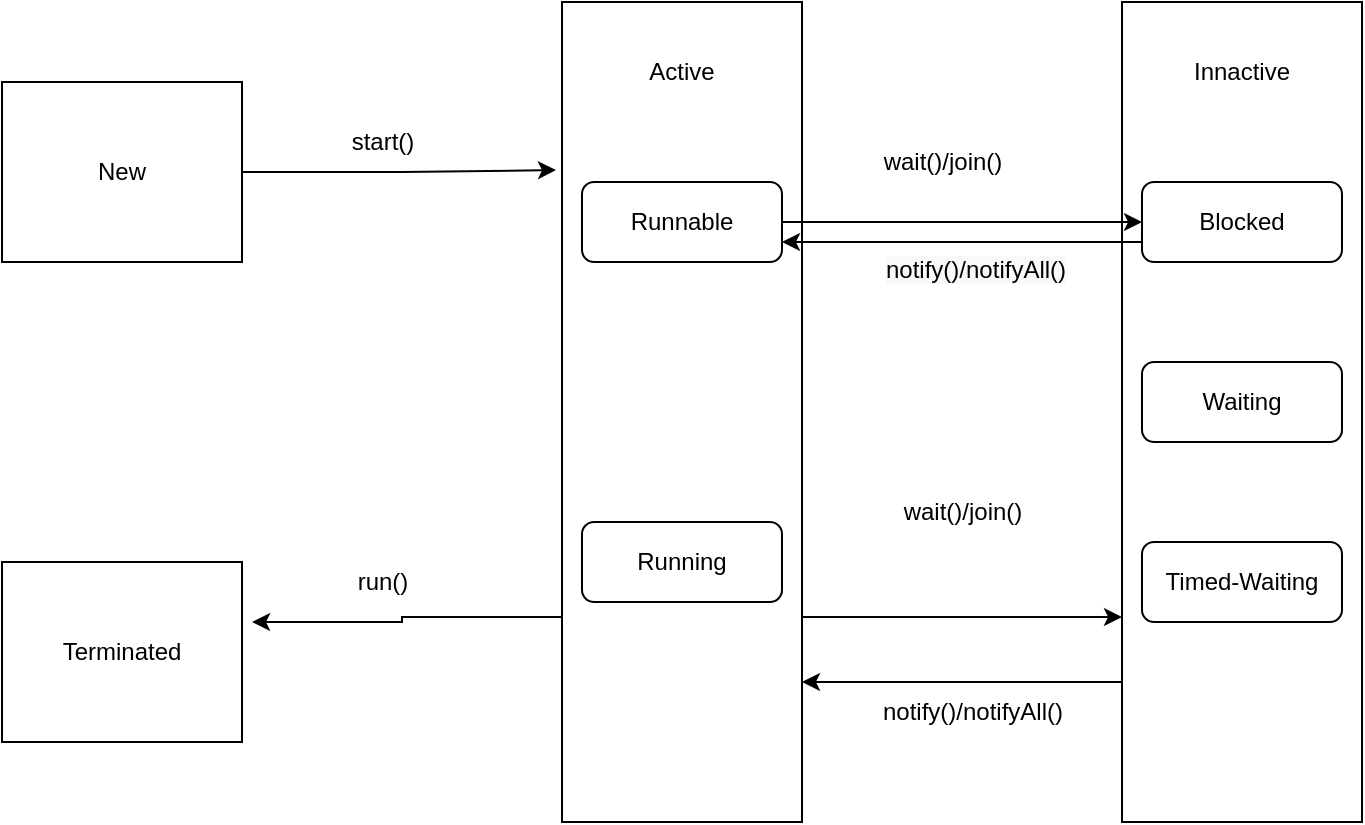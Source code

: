 <mxfile version="20.5.1" type="device"><diagram id="ESc2fJaSnlmpgZI7jeuZ" name="Page-1"><mxGraphModel dx="1422" dy="754" grid="1" gridSize="10" guides="1" tooltips="1" connect="1" arrows="1" fold="1" page="1" pageScale="1" pageWidth="850" pageHeight="1100" math="0" shadow="0"><root><mxCell id="0"/><mxCell id="1" parent="0"/><mxCell id="QgqRWEy1YKEpCqtR71xN-19" style="edgeStyle=orthogonalEdgeStyle;rounded=0;orthogonalLoop=1;jettySize=auto;html=1;exitX=0;exitY=0.75;exitDx=0;exitDy=0;entryX=1.042;entryY=0.333;entryDx=0;entryDy=0;entryPerimeter=0;" edge="1" parent="1" source="QgqRWEy1YKEpCqtR71xN-1" target="QgqRWEy1YKEpCqtR71xN-2"><mxGeometry relative="1" as="geometry"/></mxCell><mxCell id="QgqRWEy1YKEpCqtR71xN-30" style="edgeStyle=orthogonalEdgeStyle;rounded=0;orthogonalLoop=1;jettySize=auto;html=1;exitX=1;exitY=0.75;exitDx=0;exitDy=0;entryX=0;entryY=0.75;entryDx=0;entryDy=0;" edge="1" parent="1" source="QgqRWEy1YKEpCqtR71xN-1" target="QgqRWEy1YKEpCqtR71xN-6"><mxGeometry relative="1" as="geometry"/></mxCell><mxCell id="QgqRWEy1YKEpCqtR71xN-1" value="" style="rounded=0;whiteSpace=wrap;html=1;" vertex="1" parent="1"><mxGeometry x="360" y="170" width="120" height="410" as="geometry"/></mxCell><mxCell id="QgqRWEy1YKEpCqtR71xN-2" value="Terminated" style="rounded=0;whiteSpace=wrap;html=1;" vertex="1" parent="1"><mxGeometry x="80" y="450" width="120" height="90" as="geometry"/></mxCell><mxCell id="QgqRWEy1YKEpCqtR71xN-4" value="Active" style="text;html=1;strokeColor=none;fillColor=none;align=center;verticalAlign=middle;whiteSpace=wrap;rounded=0;" vertex="1" parent="1"><mxGeometry x="390" y="190" width="60" height="30" as="geometry"/></mxCell><mxCell id="QgqRWEy1YKEpCqtR71xN-14" style="edgeStyle=orthogonalEdgeStyle;rounded=0;orthogonalLoop=1;jettySize=auto;html=1;exitX=1;exitY=0.5;exitDx=0;exitDy=0;entryX=-0.025;entryY=0.205;entryDx=0;entryDy=0;entryPerimeter=0;" edge="1" parent="1" source="QgqRWEy1YKEpCqtR71xN-5" target="QgqRWEy1YKEpCqtR71xN-1"><mxGeometry relative="1" as="geometry"/></mxCell><mxCell id="QgqRWEy1YKEpCqtR71xN-5" value="New" style="rounded=0;whiteSpace=wrap;html=1;" vertex="1" parent="1"><mxGeometry x="80" y="210" width="120" height="90" as="geometry"/></mxCell><mxCell id="QgqRWEy1YKEpCqtR71xN-6" value="" style="rounded=0;whiteSpace=wrap;html=1;" vertex="1" parent="1"><mxGeometry x="640" y="170" width="120" height="410" as="geometry"/></mxCell><mxCell id="QgqRWEy1YKEpCqtR71xN-7" value="Innactive" style="text;html=1;strokeColor=none;fillColor=none;align=center;verticalAlign=middle;whiteSpace=wrap;rounded=0;" vertex="1" parent="1"><mxGeometry x="670" y="190" width="60" height="30" as="geometry"/></mxCell><mxCell id="QgqRWEy1YKEpCqtR71xN-21" style="edgeStyle=orthogonalEdgeStyle;rounded=0;orthogonalLoop=1;jettySize=auto;html=1;exitX=1;exitY=0.5;exitDx=0;exitDy=0;entryX=0;entryY=0.5;entryDx=0;entryDy=0;" edge="1" parent="1" source="QgqRWEy1YKEpCqtR71xN-9" target="QgqRWEy1YKEpCqtR71xN-13"><mxGeometry relative="1" as="geometry"/></mxCell><mxCell id="QgqRWEy1YKEpCqtR71xN-9" value="Runnable" style="rounded=1;whiteSpace=wrap;html=1;" vertex="1" parent="1"><mxGeometry x="370" y="260" width="100" height="40" as="geometry"/></mxCell><mxCell id="QgqRWEy1YKEpCqtR71xN-10" value="Running" style="rounded=1;whiteSpace=wrap;html=1;" vertex="1" parent="1"><mxGeometry x="370" y="430" width="100" height="40" as="geometry"/></mxCell><mxCell id="QgqRWEy1YKEpCqtR71xN-11" value="Timed-Waiting" style="rounded=1;whiteSpace=wrap;html=1;" vertex="1" parent="1"><mxGeometry x="650" y="440" width="100" height="40" as="geometry"/></mxCell><mxCell id="QgqRWEy1YKEpCqtR71xN-12" value="Waiting" style="rounded=1;whiteSpace=wrap;html=1;" vertex="1" parent="1"><mxGeometry x="650" y="350" width="100" height="40" as="geometry"/></mxCell><mxCell id="QgqRWEy1YKEpCqtR71xN-22" style="edgeStyle=orthogonalEdgeStyle;rounded=0;orthogonalLoop=1;jettySize=auto;html=1;exitX=0;exitY=0.75;exitDx=0;exitDy=0;entryX=1;entryY=0.75;entryDx=0;entryDy=0;" edge="1" parent="1" source="QgqRWEy1YKEpCqtR71xN-13" target="QgqRWEy1YKEpCqtR71xN-9"><mxGeometry relative="1" as="geometry"/></mxCell><mxCell id="QgqRWEy1YKEpCqtR71xN-13" value="Blocked" style="rounded=1;whiteSpace=wrap;html=1;" vertex="1" parent="1"><mxGeometry x="650" y="260" width="100" height="40" as="geometry"/></mxCell><mxCell id="QgqRWEy1YKEpCqtR71xN-15" value="start()" style="text;html=1;align=center;verticalAlign=middle;resizable=0;points=[];autosize=1;strokeColor=none;fillColor=none;" vertex="1" parent="1"><mxGeometry x="245" y="225" width="50" height="30" as="geometry"/></mxCell><mxCell id="QgqRWEy1YKEpCqtR71xN-20" value="run()" style="text;html=1;align=center;verticalAlign=middle;resizable=0;points=[];autosize=1;strokeColor=none;fillColor=none;" vertex="1" parent="1"><mxGeometry x="245" y="445" width="50" height="30" as="geometry"/></mxCell><mxCell id="QgqRWEy1YKEpCqtR71xN-28" value="wait()/join()" style="text;html=1;align=center;verticalAlign=middle;resizable=0;points=[];autosize=1;strokeColor=none;fillColor=none;" vertex="1" parent="1"><mxGeometry x="510" y="235" width="80" height="30" as="geometry"/></mxCell><mxCell id="QgqRWEy1YKEpCqtR71xN-29" value="wait()/join()" style="text;html=1;align=center;verticalAlign=middle;resizable=0;points=[];autosize=1;strokeColor=none;fillColor=none;" vertex="1" parent="1"><mxGeometry x="520" y="410" width="80" height="30" as="geometry"/></mxCell><mxCell id="QgqRWEy1YKEpCqtR71xN-33" style="edgeStyle=orthogonalEdgeStyle;rounded=0;orthogonalLoop=1;jettySize=auto;html=1;exitX=1;exitY=0.75;exitDx=0;exitDy=0;entryX=0;entryY=0.75;entryDx=0;entryDy=0;startArrow=classic;startFill=1;endArrow=none;endFill=0;" edge="1" parent="1"><mxGeometry relative="1" as="geometry"><mxPoint x="480" y="510" as="sourcePoint"/><mxPoint x="640" y="510" as="targetPoint"/></mxGeometry></mxCell><mxCell id="QgqRWEy1YKEpCqtR71xN-34" value="notify()/notifyAll()" style="text;html=1;align=center;verticalAlign=middle;resizable=0;points=[];autosize=1;strokeColor=none;fillColor=none;" vertex="1" parent="1"><mxGeometry x="510" y="510" width="110" height="30" as="geometry"/></mxCell><mxCell id="QgqRWEy1YKEpCqtR71xN-35" value="&lt;span style=&quot;color: rgb(0, 0, 0); font-family: Helvetica; font-size: 12px; font-style: normal; font-variant-ligatures: normal; font-variant-caps: normal; font-weight: 400; letter-spacing: normal; orphans: 2; text-align: center; text-indent: 0px; text-transform: none; widows: 2; word-spacing: 0px; -webkit-text-stroke-width: 0px; background-color: rgb(248, 249, 250); text-decoration-thickness: initial; text-decoration-style: initial; text-decoration-color: initial; float: none; display: inline !important;&quot;&gt;notify()/notifyAll()&lt;/span&gt;" style="text;whiteSpace=wrap;html=1;" vertex="1" parent="1"><mxGeometry x="520" y="290" width="120" height="40" as="geometry"/></mxCell></root></mxGraphModel></diagram></mxfile>
